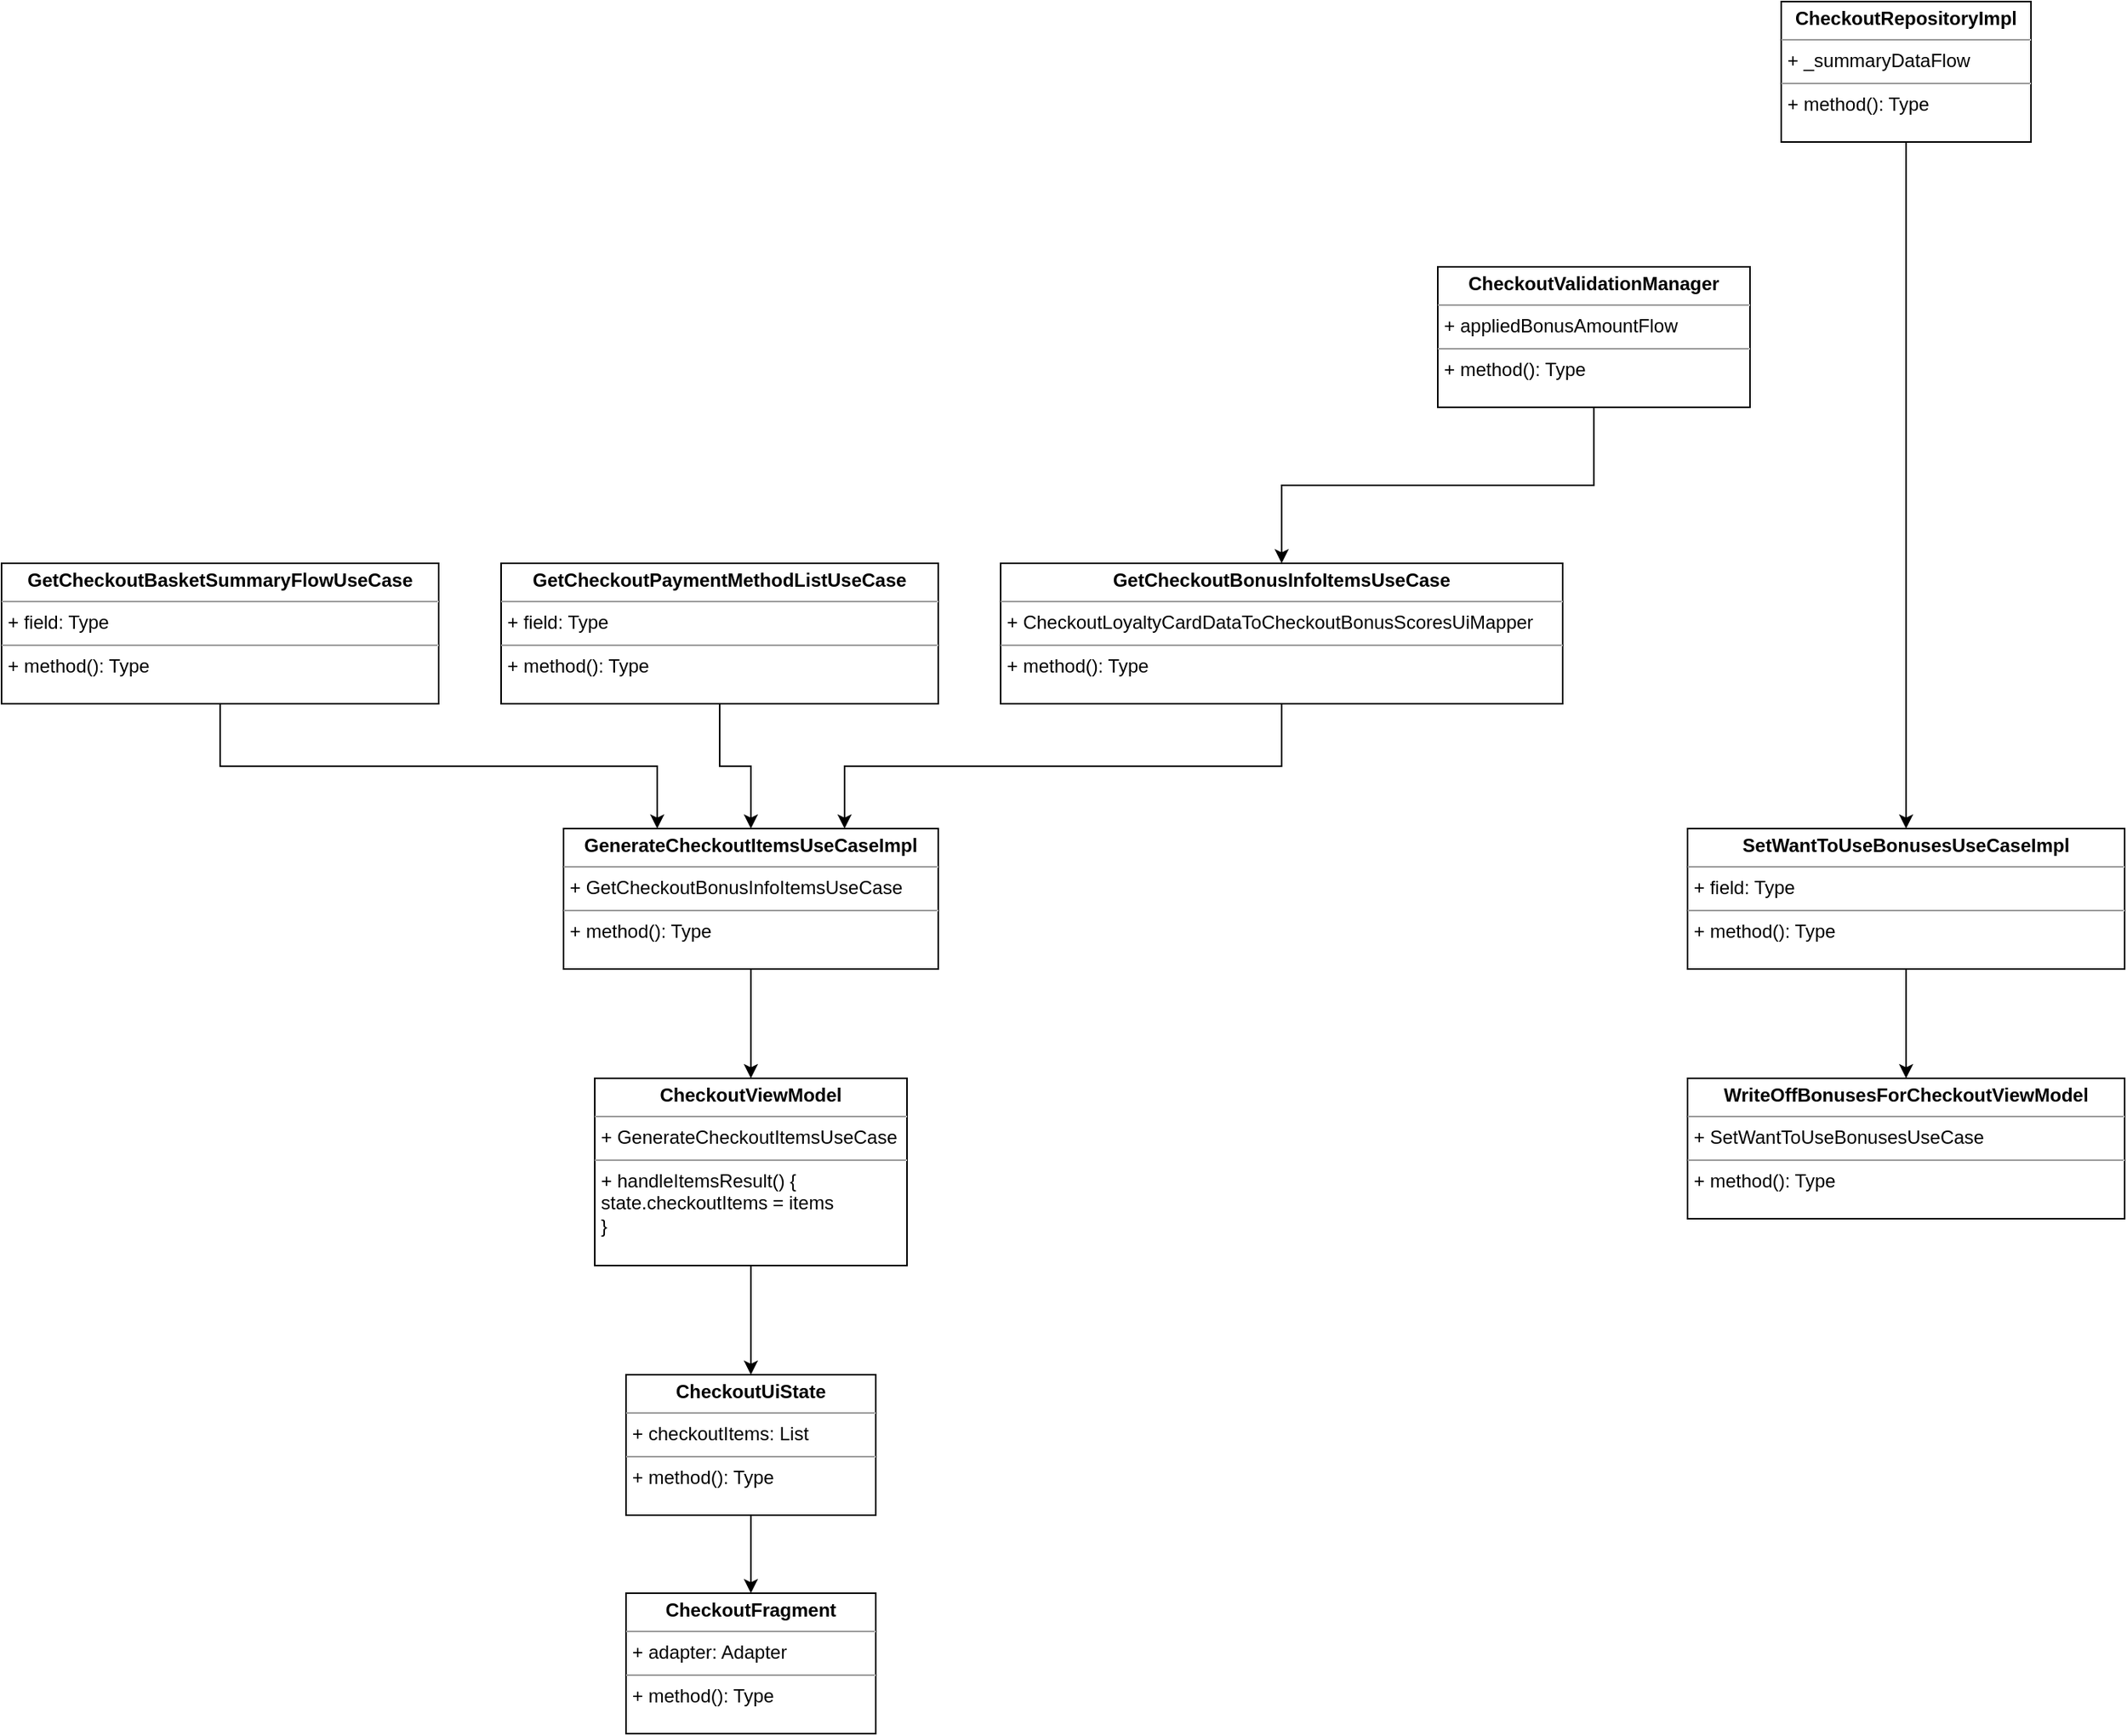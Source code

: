 <mxfile version="21.0.6" type="github">
  <diagram name="Страница 1" id="PqSwX68R4CPM-LeocaXJ">
    <mxGraphModel dx="2417" dy="2239" grid="1" gridSize="10" guides="1" tooltips="1" connect="1" arrows="1" fold="1" page="1" pageScale="1" pageWidth="827" pageHeight="1169" math="0" shadow="0">
      <root>
        <mxCell id="0" />
        <mxCell id="1" parent="0" />
        <mxCell id="FlZzNcBc-agi4lt4ey15-1" value="&lt;p style=&quot;margin:0px;margin-top:4px;text-align:center;&quot;&gt;&lt;b&gt;CheckoutFragment&lt;/b&gt;&lt;/p&gt;&lt;hr size=&quot;1&quot;&gt;&lt;p style=&quot;margin:0px;margin-left:4px;&quot;&gt;+ adapter: Adapter&lt;/p&gt;&lt;hr size=&quot;1&quot;&gt;&lt;p style=&quot;margin:0px;margin-left:4px;&quot;&gt;+ method(): Type&lt;/p&gt;" style="verticalAlign=top;align=left;overflow=fill;fontSize=12;fontFamily=Helvetica;html=1;whiteSpace=wrap;" vertex="1" parent="1">
          <mxGeometry x="-160" y="290" width="160" height="90" as="geometry" />
        </mxCell>
        <mxCell id="FlZzNcBc-agi4lt4ey15-4" style="edgeStyle=orthogonalEdgeStyle;rounded=0;orthogonalLoop=1;jettySize=auto;html=1;entryX=0.5;entryY=0;entryDx=0;entryDy=0;" edge="1" parent="1" source="FlZzNcBc-agi4lt4ey15-2" target="FlZzNcBc-agi4lt4ey15-1">
          <mxGeometry relative="1" as="geometry" />
        </mxCell>
        <mxCell id="FlZzNcBc-agi4lt4ey15-2" value="&lt;p style=&quot;margin:0px;margin-top:4px;text-align:center;&quot;&gt;&lt;b&gt;CheckoutUiState&lt;/b&gt;&lt;/p&gt;&lt;hr size=&quot;1&quot;&gt;&lt;p style=&quot;margin:0px;margin-left:4px;&quot;&gt;+ checkoutItems: List&lt;/p&gt;&lt;hr size=&quot;1&quot;&gt;&lt;p style=&quot;margin:0px;margin-left:4px;&quot;&gt;+ method(): Type&lt;/p&gt;" style="verticalAlign=top;align=left;overflow=fill;fontSize=12;fontFamily=Helvetica;html=1;whiteSpace=wrap;" vertex="1" parent="1">
          <mxGeometry x="-160" y="150" width="160" height="90" as="geometry" />
        </mxCell>
        <mxCell id="FlZzNcBc-agi4lt4ey15-6" style="edgeStyle=orthogonalEdgeStyle;rounded=0;orthogonalLoop=1;jettySize=auto;html=1;entryX=0.5;entryY=0;entryDx=0;entryDy=0;" edge="1" parent="1" source="FlZzNcBc-agi4lt4ey15-5" target="FlZzNcBc-agi4lt4ey15-2">
          <mxGeometry relative="1" as="geometry" />
        </mxCell>
        <mxCell id="FlZzNcBc-agi4lt4ey15-5" value="&lt;p style=&quot;margin:0px;margin-top:4px;text-align:center;&quot;&gt;&lt;b&gt;CheckoutViewModel&lt;/b&gt;&lt;/p&gt;&lt;hr size=&quot;1&quot;&gt;&lt;p style=&quot;margin:0px;margin-left:4px;&quot;&gt;+ GenerateCheckoutItemsUseCase&lt;/p&gt;&lt;hr size=&quot;1&quot;&gt;&lt;p style=&quot;margin:0px;margin-left:4px;&quot;&gt;+ handleItemsResult() {&lt;/p&gt;&lt;p style=&quot;margin:0px;margin-left:4px;&quot;&gt;state.checkoutItems = items&lt;br&gt;&lt;/p&gt;&lt;p style=&quot;margin:0px;margin-left:4px;&quot;&gt;}&lt;br&gt;&lt;/p&gt;" style="verticalAlign=top;align=left;overflow=fill;fontSize=12;fontFamily=Helvetica;html=1;whiteSpace=wrap;" vertex="1" parent="1">
          <mxGeometry x="-180" y="-40" width="200" height="120" as="geometry" />
        </mxCell>
        <mxCell id="FlZzNcBc-agi4lt4ey15-8" style="edgeStyle=orthogonalEdgeStyle;rounded=0;orthogonalLoop=1;jettySize=auto;html=1;entryX=0.5;entryY=0;entryDx=0;entryDy=0;" edge="1" parent="1" source="FlZzNcBc-agi4lt4ey15-7" target="FlZzNcBc-agi4lt4ey15-5">
          <mxGeometry relative="1" as="geometry" />
        </mxCell>
        <mxCell id="FlZzNcBc-agi4lt4ey15-7" value="&lt;p style=&quot;margin:0px;margin-top:4px;text-align:center;&quot;&gt;&lt;b&gt;GenerateCheckoutItemsUseCaseImpl&lt;/b&gt;&lt;/p&gt;&lt;hr size=&quot;1&quot;&gt;&lt;p style=&quot;margin:0px;margin-left:4px;&quot;&gt;+ GetCheckoutBonusInfoItemsUseCase&lt;/p&gt;&lt;hr size=&quot;1&quot;&gt;&lt;p style=&quot;margin:0px;margin-left:4px;&quot;&gt;+ method(): Type&lt;/p&gt;" style="verticalAlign=top;align=left;overflow=fill;fontSize=12;fontFamily=Helvetica;html=1;whiteSpace=wrap;" vertex="1" parent="1">
          <mxGeometry x="-200" y="-200" width="240" height="90" as="geometry" />
        </mxCell>
        <mxCell id="FlZzNcBc-agi4lt4ey15-20" style="edgeStyle=orthogonalEdgeStyle;rounded=0;orthogonalLoop=1;jettySize=auto;html=1;entryX=0.75;entryY=0;entryDx=0;entryDy=0;" edge="1" parent="1" source="FlZzNcBc-agi4lt4ey15-9" target="FlZzNcBc-agi4lt4ey15-7">
          <mxGeometry relative="1" as="geometry">
            <Array as="points">
              <mxPoint x="260" y="-240" />
              <mxPoint x="-20" y="-240" />
            </Array>
          </mxGeometry>
        </mxCell>
        <mxCell id="FlZzNcBc-agi4lt4ey15-9" value="&lt;p style=&quot;margin:0px;margin-top:4px;text-align:center;&quot;&gt;&lt;b&gt;GetCheckoutBonusInfoItemsUseCase&lt;/b&gt;&lt;/p&gt;&lt;hr size=&quot;1&quot;&gt;&lt;p style=&quot;margin:0px;margin-left:4px;&quot;&gt;+ CheckoutLoyaltyCardDataToCheckoutBonusScoresUiMapper&lt;/p&gt;&lt;hr size=&quot;1&quot;&gt;&lt;p style=&quot;margin:0px;margin-left:4px;&quot;&gt;+ method(): Type&lt;/p&gt;" style="verticalAlign=top;align=left;overflow=fill;fontSize=12;fontFamily=Helvetica;html=1;whiteSpace=wrap;" vertex="1" parent="1">
          <mxGeometry x="80" y="-370" width="360" height="90" as="geometry" />
        </mxCell>
        <mxCell id="FlZzNcBc-agi4lt4ey15-11" value="&lt;p style=&quot;margin:0px;margin-top:4px;text-align:center;&quot;&gt;&lt;b&gt;WriteOffBonusesForCheckoutViewModel&lt;/b&gt;&lt;/p&gt;&lt;hr size=&quot;1&quot;&gt;&lt;p style=&quot;margin:0px;margin-left:4px;&quot;&gt;+ SetWantToUseBonusesUseCase&lt;/p&gt;&lt;hr size=&quot;1&quot;&gt;&lt;p style=&quot;margin:0px;margin-left:4px;&quot;&gt;+ method(): Type&lt;/p&gt;" style="verticalAlign=top;align=left;overflow=fill;fontSize=12;fontFamily=Helvetica;html=1;whiteSpace=wrap;" vertex="1" parent="1">
          <mxGeometry x="520" y="-40" width="280" height="90" as="geometry" />
        </mxCell>
        <mxCell id="FlZzNcBc-agi4lt4ey15-13" style="edgeStyle=orthogonalEdgeStyle;rounded=0;orthogonalLoop=1;jettySize=auto;html=1;entryX=0.5;entryY=0;entryDx=0;entryDy=0;" edge="1" parent="1" source="FlZzNcBc-agi4lt4ey15-12" target="FlZzNcBc-agi4lt4ey15-11">
          <mxGeometry relative="1" as="geometry" />
        </mxCell>
        <mxCell id="FlZzNcBc-agi4lt4ey15-12" value="&lt;p style=&quot;margin:0px;margin-top:4px;text-align:center;&quot;&gt;&lt;b&gt;SetWantToUseBonusesUseCaseImpl&lt;/b&gt;&lt;/p&gt;&lt;hr size=&quot;1&quot;&gt;&lt;p style=&quot;margin:0px;margin-left:4px;&quot;&gt;+ field: Type&lt;/p&gt;&lt;hr size=&quot;1&quot;&gt;&lt;p style=&quot;margin:0px;margin-left:4px;&quot;&gt;+ method(): Type&lt;/p&gt;" style="verticalAlign=top;align=left;overflow=fill;fontSize=12;fontFamily=Helvetica;html=1;whiteSpace=wrap;" vertex="1" parent="1">
          <mxGeometry x="520" y="-200" width="280" height="90" as="geometry" />
        </mxCell>
        <mxCell id="FlZzNcBc-agi4lt4ey15-15" style="edgeStyle=orthogonalEdgeStyle;rounded=0;orthogonalLoop=1;jettySize=auto;html=1;entryX=0.5;entryY=0;entryDx=0;entryDy=0;" edge="1" parent="1" source="FlZzNcBc-agi4lt4ey15-14" target="FlZzNcBc-agi4lt4ey15-9">
          <mxGeometry relative="1" as="geometry" />
        </mxCell>
        <mxCell id="FlZzNcBc-agi4lt4ey15-14" value="&lt;p style=&quot;margin:0px;margin-top:4px;text-align:center;&quot;&gt;&lt;b&gt;CheckoutValidationManager&lt;/b&gt;&lt;/p&gt;&lt;hr size=&quot;1&quot;&gt;&lt;p style=&quot;margin:0px;margin-left:4px;&quot;&gt;+ appliedBonusAmountFlow&lt;/p&gt;&lt;hr size=&quot;1&quot;&gt;&lt;p style=&quot;margin:0px;margin-left:4px;&quot;&gt;+ method(): Type&lt;/p&gt;" style="verticalAlign=top;align=left;overflow=fill;fontSize=12;fontFamily=Helvetica;html=1;whiteSpace=wrap;" vertex="1" parent="1">
          <mxGeometry x="360" y="-560" width="200" height="90" as="geometry" />
        </mxCell>
        <mxCell id="FlZzNcBc-agi4lt4ey15-17" style="edgeStyle=orthogonalEdgeStyle;rounded=0;orthogonalLoop=1;jettySize=auto;html=1;entryX=0.5;entryY=0;entryDx=0;entryDy=0;" edge="1" parent="1" source="FlZzNcBc-agi4lt4ey15-16" target="FlZzNcBc-agi4lt4ey15-12">
          <mxGeometry relative="1" as="geometry" />
        </mxCell>
        <mxCell id="FlZzNcBc-agi4lt4ey15-16" value="&lt;p style=&quot;margin:0px;margin-top:4px;text-align:center;&quot;&gt;&lt;b&gt;CheckoutRepositoryImpl&lt;/b&gt;&lt;/p&gt;&lt;hr size=&quot;1&quot;&gt;&lt;p style=&quot;margin:0px;margin-left:4px;&quot;&gt;+ _summaryDataFlow&lt;/p&gt;&lt;hr size=&quot;1&quot;&gt;&lt;p style=&quot;margin:0px;margin-left:4px;&quot;&gt;+ method(): Type&lt;/p&gt;" style="verticalAlign=top;align=left;overflow=fill;fontSize=12;fontFamily=Helvetica;html=1;whiteSpace=wrap;" vertex="1" parent="1">
          <mxGeometry x="580" y="-730" width="160" height="90" as="geometry" />
        </mxCell>
        <mxCell id="FlZzNcBc-agi4lt4ey15-19" style="edgeStyle=orthogonalEdgeStyle;rounded=0;orthogonalLoop=1;jettySize=auto;html=1;entryX=0.5;entryY=0;entryDx=0;entryDy=0;" edge="1" parent="1" source="FlZzNcBc-agi4lt4ey15-18" target="FlZzNcBc-agi4lt4ey15-7">
          <mxGeometry relative="1" as="geometry" />
        </mxCell>
        <mxCell id="FlZzNcBc-agi4lt4ey15-18" value="&lt;p style=&quot;margin:0px;margin-top:4px;text-align:center;&quot;&gt;&lt;b&gt;GetCheckoutPaymentMethodListUseCase&lt;/b&gt;&lt;/p&gt;&lt;hr size=&quot;1&quot;&gt;&lt;p style=&quot;margin:0px;margin-left:4px;&quot;&gt;+ field: Type&lt;/p&gt;&lt;hr size=&quot;1&quot;&gt;&lt;p style=&quot;margin:0px;margin-left:4px;&quot;&gt;+ method(): Type&lt;/p&gt;" style="verticalAlign=top;align=left;overflow=fill;fontSize=12;fontFamily=Helvetica;html=1;whiteSpace=wrap;" vertex="1" parent="1">
          <mxGeometry x="-240" y="-370" width="280" height="90" as="geometry" />
        </mxCell>
        <mxCell id="FlZzNcBc-agi4lt4ey15-24" style="edgeStyle=orthogonalEdgeStyle;rounded=0;orthogonalLoop=1;jettySize=auto;html=1;entryX=0.25;entryY=0;entryDx=0;entryDy=0;" edge="1" parent="1" source="FlZzNcBc-agi4lt4ey15-21" target="FlZzNcBc-agi4lt4ey15-7">
          <mxGeometry relative="1" as="geometry">
            <Array as="points">
              <mxPoint x="-420" y="-240" />
              <mxPoint x="-140" y="-240" />
            </Array>
          </mxGeometry>
        </mxCell>
        <mxCell id="FlZzNcBc-agi4lt4ey15-21" value="&lt;p style=&quot;margin:0px;margin-top:4px;text-align:center;&quot;&gt;&lt;b&gt;GetCheckoutBasketSummaryFlowUseCase&lt;/b&gt;&lt;/p&gt;&lt;hr size=&quot;1&quot;&gt;&lt;p style=&quot;margin:0px;margin-left:4px;&quot;&gt;+ field: Type&lt;/p&gt;&lt;hr size=&quot;1&quot;&gt;&lt;p style=&quot;margin:0px;margin-left:4px;&quot;&gt;+ method(): Type&lt;/p&gt;" style="verticalAlign=top;align=left;overflow=fill;fontSize=12;fontFamily=Helvetica;html=1;whiteSpace=wrap;" vertex="1" parent="1">
          <mxGeometry x="-560" y="-370" width="280" height="90" as="geometry" />
        </mxCell>
      </root>
    </mxGraphModel>
  </diagram>
</mxfile>
